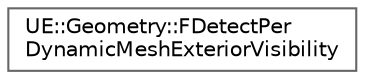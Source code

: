 digraph "Graphical Class Hierarchy"
{
 // INTERACTIVE_SVG=YES
 // LATEX_PDF_SIZE
  bgcolor="transparent";
  edge [fontname=Helvetica,fontsize=10,labelfontname=Helvetica,labelfontsize=10];
  node [fontname=Helvetica,fontsize=10,shape=box,height=0.2,width=0.4];
  rankdir="LR";
  Node0 [id="Node000000",label="UE::Geometry::FDetectPer\lDynamicMeshExteriorVisibility",height=0.2,width=0.4,color="grey40", fillcolor="white", style="filled",URL="$dd/dbf/classUE_1_1Geometry_1_1FDetectPerDynamicMeshExteriorVisibility.html",tooltip=" "];
}
